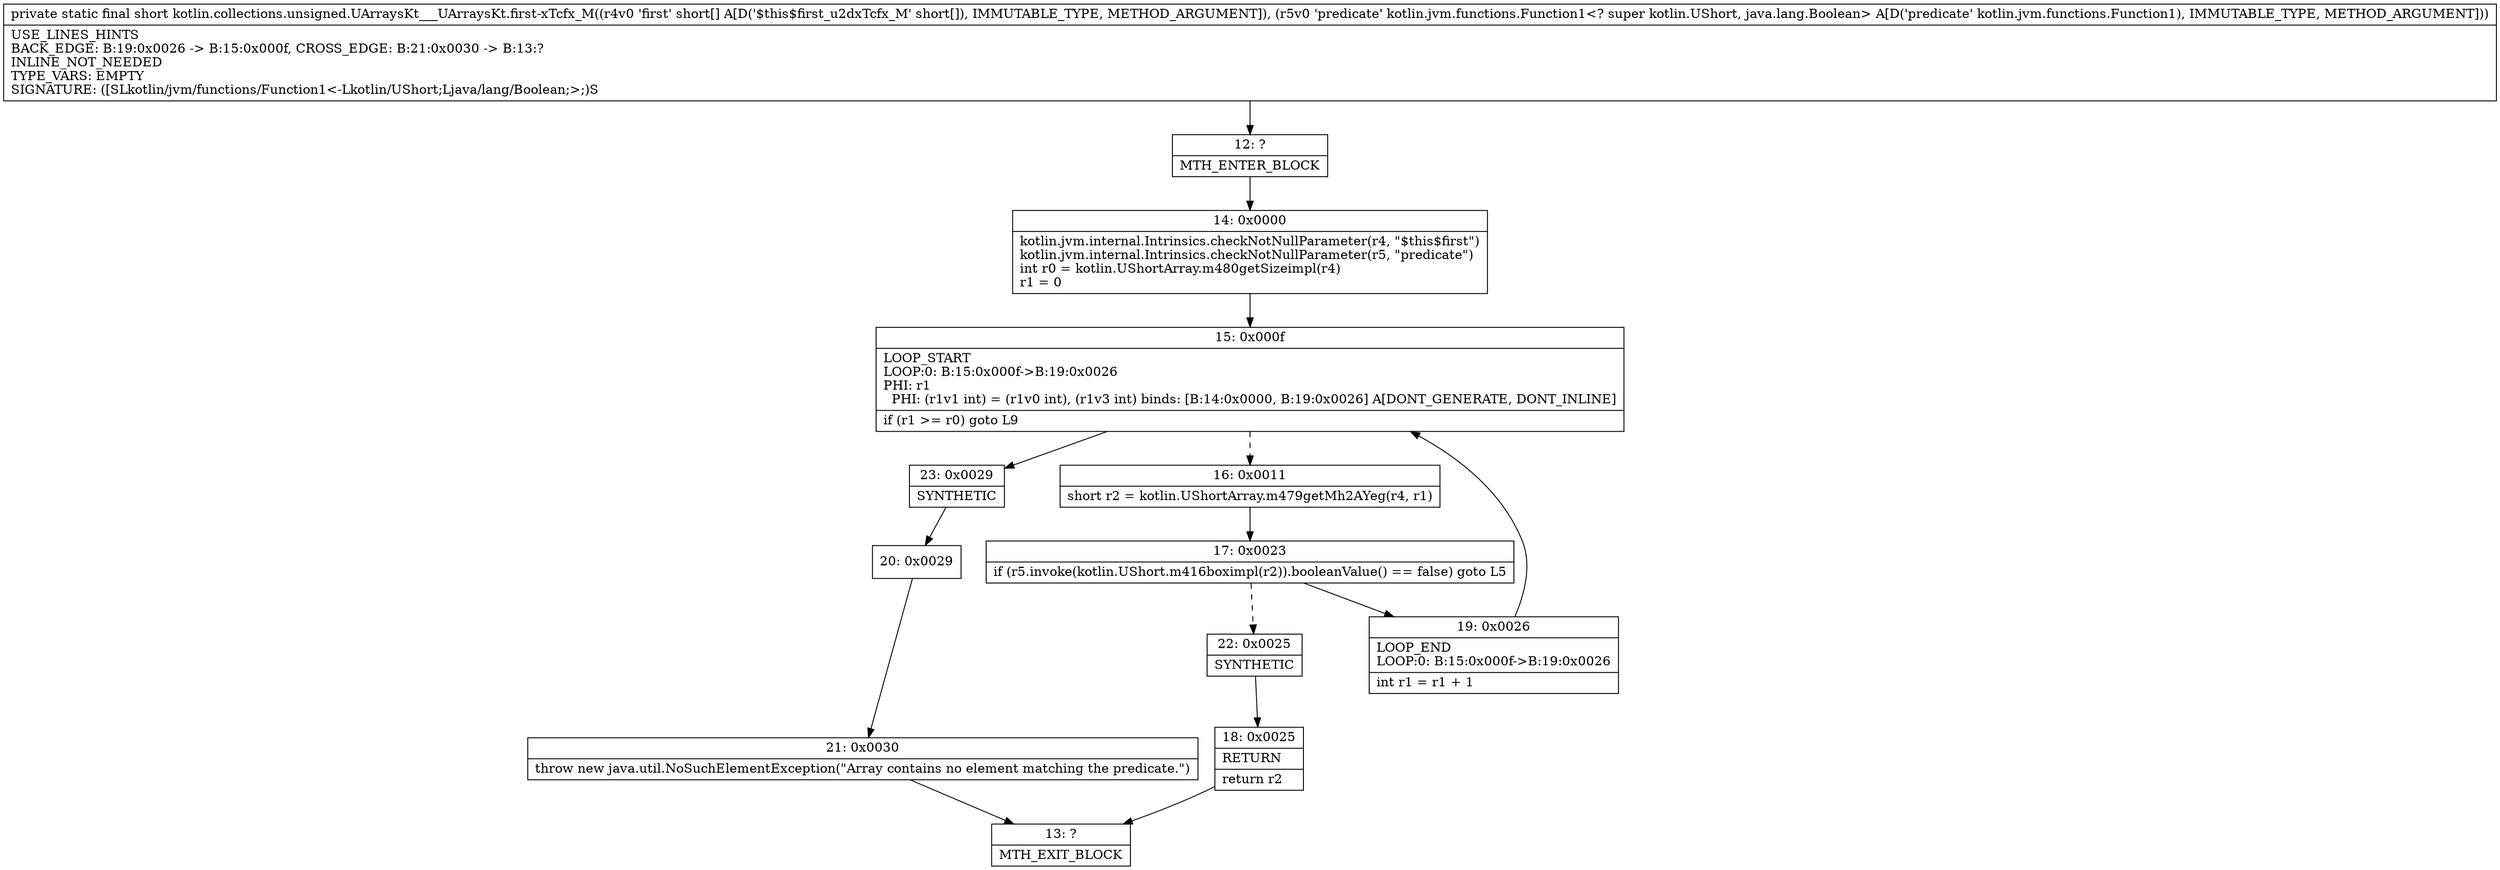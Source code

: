 digraph "CFG forkotlin.collections.unsigned.UArraysKt___UArraysKt.first\-xTcfx_M([SLkotlin\/jvm\/functions\/Function1;)S" {
Node_12 [shape=record,label="{12\:\ ?|MTH_ENTER_BLOCK\l}"];
Node_14 [shape=record,label="{14\:\ 0x0000|kotlin.jvm.internal.Intrinsics.checkNotNullParameter(r4, \"$this$first\")\lkotlin.jvm.internal.Intrinsics.checkNotNullParameter(r5, \"predicate\")\lint r0 = kotlin.UShortArray.m480getSizeimpl(r4)\lr1 = 0\l}"];
Node_15 [shape=record,label="{15\:\ 0x000f|LOOP_START\lLOOP:0: B:15:0x000f\-\>B:19:0x0026\lPHI: r1 \l  PHI: (r1v1 int) = (r1v0 int), (r1v3 int) binds: [B:14:0x0000, B:19:0x0026] A[DONT_GENERATE, DONT_INLINE]\l|if (r1 \>= r0) goto L9\l}"];
Node_16 [shape=record,label="{16\:\ 0x0011|short r2 = kotlin.UShortArray.m479getMh2AYeg(r4, r1)\l}"];
Node_17 [shape=record,label="{17\:\ 0x0023|if (r5.invoke(kotlin.UShort.m416boximpl(r2)).booleanValue() == false) goto L5\l}"];
Node_19 [shape=record,label="{19\:\ 0x0026|LOOP_END\lLOOP:0: B:15:0x000f\-\>B:19:0x0026\l|int r1 = r1 + 1\l}"];
Node_22 [shape=record,label="{22\:\ 0x0025|SYNTHETIC\l}"];
Node_18 [shape=record,label="{18\:\ 0x0025|RETURN\l|return r2\l}"];
Node_13 [shape=record,label="{13\:\ ?|MTH_EXIT_BLOCK\l}"];
Node_23 [shape=record,label="{23\:\ 0x0029|SYNTHETIC\l}"];
Node_20 [shape=record,label="{20\:\ 0x0029}"];
Node_21 [shape=record,label="{21\:\ 0x0030|throw new java.util.NoSuchElementException(\"Array contains no element matching the predicate.\")\l}"];
MethodNode[shape=record,label="{private static final short kotlin.collections.unsigned.UArraysKt___UArraysKt.first\-xTcfx_M((r4v0 'first' short[] A[D('$this$first_u2dxTcfx_M' short[]), IMMUTABLE_TYPE, METHOD_ARGUMENT]), (r5v0 'predicate' kotlin.jvm.functions.Function1\<? super kotlin.UShort, java.lang.Boolean\> A[D('predicate' kotlin.jvm.functions.Function1), IMMUTABLE_TYPE, METHOD_ARGUMENT]))  | USE_LINES_HINTS\lBACK_EDGE: B:19:0x0026 \-\> B:15:0x000f, CROSS_EDGE: B:21:0x0030 \-\> B:13:?\lINLINE_NOT_NEEDED\lTYPE_VARS: EMPTY\lSIGNATURE: ([SLkotlin\/jvm\/functions\/Function1\<\-Lkotlin\/UShort;Ljava\/lang\/Boolean;\>;)S\l}"];
MethodNode -> Node_12;Node_12 -> Node_14;
Node_14 -> Node_15;
Node_15 -> Node_16[style=dashed];
Node_15 -> Node_23;
Node_16 -> Node_17;
Node_17 -> Node_19;
Node_17 -> Node_22[style=dashed];
Node_19 -> Node_15;
Node_22 -> Node_18;
Node_18 -> Node_13;
Node_23 -> Node_20;
Node_20 -> Node_21;
Node_21 -> Node_13;
}

